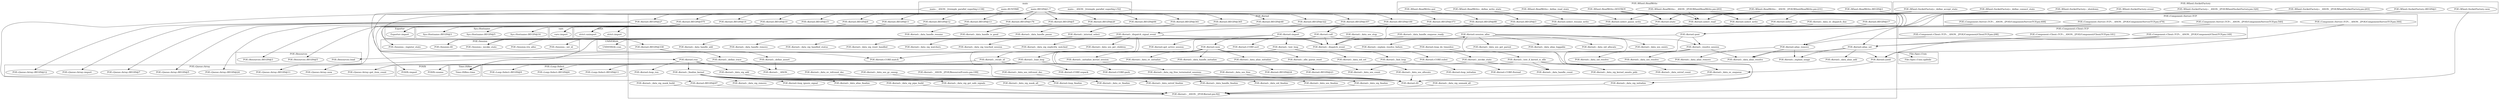 digraph {
graph [overlap=false]
subgraph cluster_strict {
	label="strict";
	"strict::import";
	"strict::unimport";
}
subgraph cluster_main {
	label="main";
	"main::RUNTIME";
	"main::__ANON__[t/simple_parallel_superbig.t:52]";
	"main::__ANON__[t/simple_parallel_superbig.t:138]";
	"main::BEGIN@1.7";
}
subgraph cluster_POE_Session {
	label="POE::Session";
	"POE::Session::_invoke_state";
	"POE::Session::ID";
	"POE::Session::_set_id";
	"POE::Session::try_alloc";
	"POE::Session::_register_state";
}
subgraph cluster_POE_Resources {
	label="POE::Resources";
	"POE::Resources::BEGIN@3";
	"POE::Resources::BEGIN@5";
	"POE::Resources::load";
}
subgraph cluster_POE_Wheel_ReadWrite {
	label="POE::Wheel::ReadWrite";
	"POE::Wheel::ReadWrite::__ANON__[POE/Wheel/ReadWrite.pm:231]";
	"POE::Wheel::ReadWrite::BEGIN@1";
	"POE::Wheel::ReadWrite::_define_write_state";
	"POE::Wheel::ReadWrite::__ANON__[POE/Wheel/ReadWrite.pm:293]";
	"POE::Wheel::ReadWrite::_define_read_state";
	"POE::Wheel::ReadWrite::put";
	"POE::Wheel::ReadWrite::DESTROY";
}
subgraph cluster_POE_Component_Client_TCP {
	label="POE::Component::Client::TCP";
	"POE::Component::Client::TCP::__ANON__[POE/Component/Client/TCP.pm:181]";
	"POE::Component::Client::TCP::__ANON__[POE/Component/Client/TCP.pm:149]";
	"POE::Component::Client::TCP::__ANON__[POE/Component/Client/TCP.pm:298]";
}
subgraph cluster_Time_HiRes {
	label="Time::HiRes";
	"Time::HiRes::time";
}
subgraph cluster_POE_Kernel {
	label="POE::Kernel";
	"POE::Kernel::_internal_select";
	"POE::Kernel::_define_assert";
	"POE::Kernel::_data_handle_initialize";
	"POE::Kernel::BEGIN@575";
	"POE::Kernel::BEGIN@13";
	"POE::Kernel::_invoke_state";
	"POE::Kernel::BEGIN@8";
	"POE::Kernel::BEGIN@17";
	"POE::Kernel::BEGIN@5";
	"POE::Kernel::BEGIN@10";
	"POE::Kernel::BEGIN@15";
	"POE::Kernel::_data_ses_finalize";
	"POE::Kernel::_data_sig_reset_handled";
	"POE::Kernel::yield";
	"POE::Kernel::_data_ses_get_parent";
	"POE::Kernel::_data_alias_initialize";
	"POE::Kernel::BEGIN@322";
	"POE::Kernel::run";
	"POE::Kernel::BEGIN@48";
	"POE::Kernel::_data_sig_remove";
	"POE::Kernel::BEGIN@14";
	"POE::Kernel::BEGIN@88";
	"POE::Kernel::_data_alias_loggable";
	"POE::Kernel::select_resume_write";
	"POE::Kernel::new";
	"POE::Kernel::BEGIN@27";
	"POE::Kernel::_data_sig_watchers";
	"POE::Kernel::__ANON__[POE/Resource/Events.pm:199]";
	"POE::Kernel::post";
	"POE::Kernel::_define_trace";
	"POE::Kernel::select_write";
	"POE::Kernel::BEGIN@3";
	"POE::Kernel::_data_sid_allocate";
	"POE::Kernel::BEGIN@338";
	"POE::Kernel::loop_ignore_signal";
	"POE::Kernel::_explain_usage";
	"POE::Kernel::_data_alias_add";
	"POE::Kernel::_data_ses_gc_sweep";
	"POE::Kernel::_find_loop";
	"POE::Kernel::ID";
	"POE::Kernel::_data_sig_touched_session";
	"POE::Kernel::__ANON__[POE/Kernel.pm:92]";
	"POE::Kernel::_data_sig_kernel_awaits_pids";
	"POE::Kernel::_data_handle_count";
	"POE::Kernel::get_active_session";
	"POE::Kernel::CORE:match";
	"POE::Kernel::CORE:unpack";
	"POE::Kernel::loop_do_timeslice";
	"POE::Kernel::alias_remove";
	"POE::Kernel::BEGIN@176";
	"POE::Kernel::_data_sig_initialize";
	"POE::Kernel::_data_alias_finalize";
	"POE::Kernel::_data_sig_mask_all";
	"POE::Kernel::state";
	"POE::Kernel::_data_sig_finalize";
	"POE::Kernel::select_pause_write";
	"POE::Kernel::BEGIN@11";
	"POE::Kernel::CORE:fteread";
	"POE::Kernel::_initialize_kernel_session";
	"POE::Kernel::_data_sig_get_safe_signals";
	"POE::Kernel::_dispatch_signal_event";
	"POE::Kernel::BEGIN@97";
	"POE::Kernel::loop_initialize";
	"POE::Kernel::loop_finalize";
	"POE::Kernel::_data_handle_enqueue_ready";
	"POE::Kernel::BEGIN@20";
	"POE::Kernel::CORE:sort";
	"POE::Kernel::_finalize_kernel";
	"POE::Kernel::_data_alias_remove";
	"POE::Kernel::_data_sig_pipe_build";
	"POE::Kernel::BEGIN@84";
	"POE::Kernel::_test_loop";
	"POE::Kernel::_data_ev_refcount_dec";
	"POE::Kernel::BEGIN@24";
	"POE::Kernel::_data_extref_count";
	"POE::Kernel::_data_ev_enqueue";
	"POE::Kernel::_data_sig_mask_build";
	"POE::Kernel::_idle_queue_reset";
	"POE::Kernel::_data_sid_set";
	"POE::Kernel::alias_set";
	"POE::Kernel::session_alloc";
	"POE::Kernel::_data_alias_resolve";
	"POE::Kernel::__ANON__";
	"POE::Kernel::_data_ses_exists";
	"POE::Kernel::call";
	"POE::Kernel::_recalc_id";
	"POE::Kernel::BEGIN@100";
	"POE::Kernel::CORE:pack";
	"POE::Kernel::BEGIN@357";
	"POE::Kernel::loop_run";
	"POE::Kernel::_data_ses_free";
	"POE::Kernel::_data_ses_allocate";
	"POE::Kernel::_resolve_session";
	"POE::Kernel::_data_ev_dispatch_due";
	"POE::Kernel::_load_loop";
	"POE::Kernel::_data_sig_unmask_all";
	"POE::Kernel::select_read";
	"POE::Kernel::_test_if_kernel_is_idle";
	"POE::Kernel::_data_handle_add";
	"POE::Kernel::_data_ses_stop";
	"POE::Kernel::_data_ev_finalize";
	"POE::Kernel::_data_ses_count";
	"POE::Kernel::_data_handle_remove";
	"POE::Kernel::_data_sig_explicitly_watched";
	"POE::Kernel::import";
	"POE::Kernel::_data_handle_resume";
	"POE::Kernel::_data_sig_free_terminated_sessions";
	"POE::Kernel::BEGIN@23";
	"POE::Kernel::BEGIN@12";
	"POE::Kernel::CORE:subst";
	"POE::Kernel::select";
	"POE::Kernel::_explain_resolve_failure";
	"POE::Kernel::_data_ev_initialize";
	"POE::Kernel::BEGIN@341";
	"POE::Kernel::_data_handle_is_good";
	"POE::Kernel::_dispatch_event";
	"POE::Kernel::_data_ses_resolve";
	"POE::Kernel::_data_extref_finalize";
	"POE::Kernel::_data_handle_finalize";
	"POE::Kernel::BEGIN@373";
	"POE::Kernel::_data_ses_refcount_dec";
	"POE::Kernel::_data_sig_add";
	"POE::Kernel::_data_sid_finalize";
	"POE::Kernel::BEGIN@365";
	"POE::Kernel::_data_ses_get_children";
	"POE::Kernel::_data_handle_pause";
	"POE::Kernel::_data_sig_handled_status";
	"POE::Kernel::_data_sid_resolve";
}
subgraph cluster_vars {
	label="vars";
	"vars::import";
}
subgraph cluster_POE_Loop_Select {
	label="POE::Loop::Select";
	"POE::Loop::Select::BEGIN@11";
	"POE::Loop::Select::BEGIN@6";
	"POE::Loop::Select::BEGIN@9";
}
subgraph cluster_POE_Queue_Array {
	label="POE::Queue::Array";
	"POE::Queue::Array::BEGIN@5";
	"POE::Queue::Array::get_item_count";
	"POE::Queue::Array::new";
	"POE::Queue::Array::BEGIN@24";
	"POE::Queue::Array::BEGIN@11";
	"POE::Queue::Array::BEGIN@12";
	"POE::Queue::Array::import";
	"POE::Queue::Array::BEGIN@7";
}
subgraph cluster_POSIX {
	label="POSIX";
	"POSIX::uname";
	"POSIX::import";
}
subgraph cluster_POE_Wheel_SocketFactory {
	label="POE::Wheel::SocketFactory";
	"POE::Wheel::SocketFactory::new";
	"POE::Wheel::SocketFactory::_shutdown";
	"POE::Wheel::SocketFactory::__ANON__[POE/Wheel/SocketFactory.pm:320]";
	"POE::Wheel::SocketFactory::_define_connect_state";
	"POE::Wheel::SocketFactory::_define_accept_state";
	"POE::Wheel::SocketFactory::event";
	"POE::Wheel::SocketFactory::__ANON__[POE/Wheel/SocketFactory.pm:203]";
	"POE::Wheel::SocketFactory::BEGIN@1";
}
subgraph cluster_UNIVERSAL {
	label="UNIVERSAL";
	"UNIVERSAL::can";
}
subgraph cluster_POE_Component_Server_TCP {
	label="POE::Component::Server::TCP";
	"POE::Component::Server::TCP::__ANON__[POE/Component/Server/TCP.pm:479]";
	"POE::Component::Server::TCP::__ANON__[POE/Component/Server/TCP.pm:408]";
	"POE::Component::Server::TCP::__ANON__[POE/Component/Server/TCP.pm:364]";
	"POE::Component::Server::TCP::__ANON__[POE/Component/Server/TCP.pm:540]";
}
subgraph cluster_Exporter {
	label="Exporter";
	"Exporter::import";
}
subgraph cluster_Sys_Hostname {
	label="Sys::Hostname";
	"Sys::Hostname::BEGIN@16";
	"Sys::Hostname::BEGIN@5";
	"Sys::Hostname::BEGIN@3";
}
subgraph cluster_File_Spec_Unix {
	label="File::Spec::Unix";
	"File::Spec::Unix::splitdir";
}
"POE::Kernel::alias_set" -> "POE::Kernel::_data_alias_resolve";
"POE::Kernel::alias_remove" -> "POE::Kernel::_data_alias_resolve";
"POE::Kernel::_resolve_session" -> "POE::Kernel::_data_alias_resolve";
"POE::Kernel::session_alloc" -> "POE::Kernel::_data_ses_exists";
"POE::Kernel::_define_trace" -> "POE::Kernel::__ANON__";
"POE::Kernel::_define_assert" -> "POE::Kernel::__ANON__";
"POE::Component::Client::TCP::__ANON__[POE/Component/Client/TCP.pm:181]" -> "POE::Kernel::alias_set";
"POE::Component::Client::TCP::__ANON__[POE/Component/Client/TCP.pm:149]" -> "POE::Kernel::alias_set";
"POE::Component::Server::TCP::__ANON__[POE/Component/Server/TCP.pm:479]" -> "POE::Kernel::alias_set";
"POE::Session::try_alloc" -> "POE::Kernel::session_alloc";
"POE::Kernel::_load_loop" -> "POE::Loop::Select::BEGIN@11";
"POE::Kernel::BEGIN@27" -> "POE::Queue::Array::BEGIN@11";
"POE::Kernel::new" -> "POE::Kernel::_data_sid_set";
"POE::Kernel::new" -> "POE::Kernel::_idle_queue_reset";
"POE::Kernel::import" -> "POE::Kernel::_test_loop";
"POE::Kernel::_load_loop" -> "POE::Kernel::BEGIN@24";
"POE::Kernel::_test_if_kernel_is_idle" -> "POE::Kernel::_data_extref_count";
"POE::Kernel::_test_if_kernel_is_idle" -> "POE::Kernel::_data_ev_enqueue";
"POE::Kernel::session_alloc" -> "POE::Kernel::_data_ev_enqueue";
"POE::Kernel::post" -> "POE::Kernel::_data_ev_enqueue";
"POE::Kernel::_invoke_state" -> "POE::Kernel::_data_ev_enqueue";
"POE::Kernel::yield" -> "POE::Kernel::_data_ev_enqueue";
"POE::Kernel::_internal_select" -> "POE::Kernel::_data_handle_add";
"POE::Kernel::loop_do_timeslice" -> "POE::Kernel::_test_if_kernel_is_idle";
"POE::Kernel::import" -> "UNIVERSAL::can";
"POE::Kernel::_finalize_kernel" -> "POE::Kernel::_data_ev_finalize";
"POE::Wheel::SocketFactory::event" -> "POE::Kernel::select_read";
"POE::Wheel::ReadWrite::__ANON__[POE/Wheel/ReadWrite.pm:293]" -> "POE::Kernel::select_read";
"POE::Wheel::ReadWrite::_define_read_state" -> "POE::Kernel::select_read";
"POE::Wheel::SocketFactory::_define_accept_state" -> "POE::Kernel::select_read";
"POE::Wheel::ReadWrite::DESTROY" -> "POE::Kernel::select_read";
"POE::Kernel::_test_if_kernel_is_idle" -> "POE::Queue::Array::get_item_count";
"POE::Kernel::_invoke_state" -> "POE::Queue::Array::get_item_count";
"POE::Kernel::run" -> "POE::Kernel::loop_run";
"POE::Kernel::session_alloc" -> "POE::Kernel::_data_ses_allocate";
"POE::Kernel::_initialize_kernel_session" -> "POE::Kernel::_data_ses_allocate";
"POE::Kernel::session_alloc" -> "POE::Session::ID";
"POE::Kernel::_internal_select" -> "POE::Session::ID";
"POE::Kernel::call" -> "POE::Kernel::_resolve_session";
"POE::Kernel::post" -> "POE::Kernel::_resolve_session";
"POE::Kernel::_test_loop" -> "POE::Kernel::_load_loop";
"POE::Kernel::new" -> "POE::Kernel::_recalc_id";
"POE::Wheel::ReadWrite::__ANON__[POE/Wheel/ReadWrite.pm:231]" -> "POE::Kernel::call";
"POE::Wheel::SocketFactory::__ANON__[POE/Wheel/SocketFactory.pm:203]" -> "POE::Kernel::call";
"POE::Component::Server::TCP::__ANON__[POE/Component/Server/TCP.pm:408]" -> "POE::Kernel::call";
"POE::Wheel::ReadWrite::__ANON__[POE/Wheel/ReadWrite.pm:293]" -> "POE::Kernel::call";
"POE::Wheel::SocketFactory::__ANON__[POE/Wheel/SocketFactory.pm:320]" -> "POE::Kernel::call";
"POE::Kernel::_recalc_id" -> "POE::Kernel::CORE:pack";
"main::BEGIN@1.7" -> "POE::Kernel::BEGIN@100";
"POE::Kernel::BEGIN@20" -> "vars::import";
"POE::Kernel::BEGIN@5" -> "vars::import";
"POE::Kernel::BEGIN@176" -> "vars::import";
"main::BEGIN@1.7" -> "POE::Kernel::BEGIN@357";
"POE::Wheel::SocketFactory::_shutdown" -> "POE::Kernel::select";
"POE::Kernel::_load_loop" -> "POE::Loop::Select::BEGIN@6";
"POE::Kernel::_test_loop" -> "POE::Kernel::CORE:subst";
"POE::Kernel::BEGIN@27" -> "POE::Queue::Array::BEGIN@24";
"POE::Kernel::_internal_select" -> "POE::Kernel::_data_handle_remove";
"POE::Kernel::_dispatch_signal_event" -> "POE::Kernel::_data_sig_explicitly_watched";
"POE::Kernel::select_resume_write" -> "POE::Kernel::_data_handle_resume";
"main::BEGIN@1.7" -> "POE::Kernel::import";
"POE::Wheel::SocketFactory::BEGIN@1" -> "POE::Kernel::import";
"POE::Kernel::BEGIN@17" -> "POE::Kernel::import";
"POE::Wheel::ReadWrite::BEGIN@1" -> "POE::Kernel::import";
"POE::Kernel::_dispatch_signal_event" -> "POE::Kernel::_data_sig_free_terminated_sessions";
"POE::Kernel::_test_loop" -> "File::Spec::Unix::splitdir";
"main::BEGIN@1.7" -> "POE::Kernel::BEGIN@12";
"POE::Kernel::_load_loop" -> "POE::Kernel::BEGIN@23";
"POE::Kernel::_load_loop" -> "POE::Loop::Select::BEGIN@9";
"POE::Kernel::run" -> "POE::Kernel::_data_ses_count";
"POE::Kernel::_test_if_kernel_is_idle" -> "POE::Kernel::_data_ses_count";
"POE::Kernel::select_pause_write" -> "POE::Kernel::_data_handle_pause";
"POE::Kernel::_dispatch_signal_event" -> "POE::Kernel::_data_sig_handled_status";
"POE::Kernel::_resolve_session" -> "POE::Kernel::_data_sid_resolve";
"POE::Kernel::call" -> "POE::Session::_invoke_state";
"POE::Kernel::_dispatch_event" -> "POE::Session::_invoke_state";
"POE::Kernel::BEGIN@27" -> "POE::Queue::Array::BEGIN@7";
"POE::Kernel::state" -> "POE::Session::_register_state";
"POE::Kernel::_finalize_kernel" -> "POE::Kernel::_data_sid_finalize";
"POE::Kernel::run" -> "POE::Kernel::_data_sig_add";
"main::BEGIN@1.7" -> "POE::Kernel::BEGIN@365";
"POE::Kernel::_dispatch_signal_event" -> "POE::Kernel::_data_ses_get_children";
"POE::Kernel::call" -> "POE::Kernel::_dispatch_event";
"POE::Kernel::_dispatch_signal_event" -> "POE::Kernel::_dispatch_event";
"POE::Kernel::_data_handle_enqueue_ready" -> "POE::Kernel::_dispatch_event";
"POE::Kernel::session_alloc" -> "POE::Kernel::_dispatch_event";
"POE::Kernel::_data_ses_stop" -> "POE::Kernel::_dispatch_event";
"POE::Kernel::_data_ev_dispatch_due" -> "POE::Kernel::_dispatch_event";
"POE::Kernel::new" -> "POE::Resources::load";
"POE::Kernel::_finalize_kernel" -> "POE::Kernel::_data_extref_finalize";
"POE::Kernel::_resolve_session" -> "POE::Kernel::_data_ses_resolve";
"main::BEGIN@1.7" -> "POE::Kernel::BEGIN@373";
"POE::Kernel::_finalize_kernel" -> "POE::Kernel::_data_handle_finalize";
"POE::Kernel::post" -> "POE::Kernel::_explain_resolve_failure";
"POE::Kernel::new" -> "POE::Kernel::_data_ev_initialize";
"POE::Kernel::select_pause_write" -> "POE::Kernel::_data_handle_is_good";
"POE::Kernel::select_resume_write" -> "POE::Kernel::_data_handle_is_good";
"main::BEGIN@1.7" -> "POE::Kernel::BEGIN@341";
"main::BEGIN@1.7" -> "POE::Kernel::BEGIN@48";
"POE::Kernel::_finalize_kernel" -> "POE::Kernel::_data_sig_remove";
"main::BEGIN@1.7" -> "POE::Kernel::BEGIN@14";
"POE::Kernel::BEGIN@13" -> "Sys::Hostname::BEGIN@5";
"POE::Kernel::session_alloc" -> "POE::Kernel::_data_ses_get_parent";
"main::BEGIN@1.7" -> "POE::Kernel::BEGIN@322";
"POE::Kernel::new" -> "POE::Kernel::_data_alias_initialize";
"main::RUNTIME" -> "POE::Kernel::run";
"POE::Kernel::BEGIN@365" -> "strict::unimport";
"POE::Kernel::BEGIN@88" -> "strict::unimport";
"POE::Kernel::BEGIN@100" -> "strict::unimport";
"POE::Kernel::BEGIN@341" -> "strict::unimport";
"POE::Kernel::BEGIN@357" -> "strict::unimport";
"POE::Kernel::BEGIN@373" -> "strict::unimport";
"POE::Kernel::BEGIN@322" -> "strict::unimport";
"POE::Kernel::BEGIN@48" -> "strict::unimport";
"main::BEGIN@1.7" -> "POE::Kernel::BEGIN@5";
"POE::Kernel::_recalc_id" -> "POSIX::uname";
"main::BEGIN@1.7" -> "POE::Kernel::BEGIN@15";
"main::BEGIN@1.7" -> "POE::Kernel::BEGIN@10";
"POE::Kernel::_finalize_kernel" -> "POE::Kernel::_data_ses_finalize";
"POE::Kernel::_dispatch_signal_event" -> "POE::Kernel::_data_sig_reset_handled";
"POE::Component::Server::TCP::__ANON__[POE/Component/Server/TCP.pm:364]" -> "POE::Kernel::yield";
"main::__ANON__[t/simple_parallel_superbig.t:138]" -> "POE::Kernel::yield";
"POE::Component::Client::TCP::__ANON__[POE/Component/Client/TCP.pm:149]" -> "POE::Kernel::yield";
"POE::Kernel::BEGIN@575" -> "POE::Resources::BEGIN@3";
"POE::Kernel::select_read" -> "POE::Kernel::_internal_select";
"POE::Kernel::select_write" -> "POE::Kernel::_internal_select";
"POE::Kernel::select" -> "POE::Kernel::_internal_select";
"main::BEGIN@1.7" -> "POE::Kernel::BEGIN@13";
"POE::Kernel::new" -> "POE::Kernel::_data_handle_initialize";
"main::BEGIN@1.7" -> "POE::Kernel::BEGIN@575";
"POE::Kernel::BEGIN@338" -> "POE::Kernel::_define_assert";
"POE::Kernel::_dispatch_event" -> "POE::Kernel::_invoke_state";
"main::BEGIN@1.7" -> "POE::Kernel::BEGIN@8";
"POE::Kernel::BEGIN@27" -> "POE::Queue::Array::BEGIN@12";
"POE::Kernel::BEGIN@575" -> "POE::Resources::BEGIN@5";
"POE::Kernel::BEGIN@27" -> "POE::Queue::Array::import";
"POE::Kernel::_test_loop" -> "POE::Kernel::_find_loop";
"POE::Kernel::BEGIN@97" -> "POE::Kernel::__ANON__[POE/Kernel.pm:92]";
"POE::Kernel::_data_sig_initialize" -> "POE::Kernel::__ANON__[POE/Kernel.pm:92]";
"POE::Kernel::_data_sig_unmask_all" -> "POE::Kernel::__ANON__[POE/Kernel.pm:92]";
"POE::Kernel::_data_sig_mask_build" -> "POE::Kernel::__ANON__[POE/Kernel.pm:92]";
"POE::Wheel::SocketFactory::new" -> "POE::Kernel::__ANON__[POE/Kernel.pm:92]";
"POE::Kernel::_data_sig_pipe_build" -> "POE::Kernel::__ANON__[POE/Kernel.pm:92]";
"POE::Kernel::_data_sig_finalize" -> "POE::Kernel::__ANON__[POE/Kernel.pm:92]";
"POE::Kernel::_data_sig_mask_all" -> "POE::Kernel::__ANON__[POE/Kernel.pm:92]";
"POE::Kernel::_dispatch_signal_event" -> "POE::Kernel::_data_sig_touched_session";
"POE::Kernel::__ANON__[POE/Resource/Events.pm:199]" -> "POE::Kernel::ID";
"POE::Kernel::_data_ses_allocate" -> "POE::Kernel::ID";
"POE::Kernel::_data_ses_free" -> "POE::Kernel::ID";
"POE::Kernel::_data_ses_gc_sweep" -> "POE::Kernel::ID";
"POE::Kernel::_data_sig_free_terminated_sessions" -> "POE::Kernel::ID";
"POE::Kernel::_dispatch_signal_event" -> "POE::Kernel::ID";
"POE::Kernel::_data_ev_refcount_dec" -> "POE::Kernel::ID";
"POE::Kernel::_data_sig_add" -> "POE::Kernel::ID";
"POE::Kernel::_data_ses_refcount_dec" -> "POE::Kernel::ID";
"POE::Kernel::_finalize_kernel" -> "POE::Kernel::ID";
"POE::Kernel::_data_ev_enqueue" -> "POE::Kernel::ID";
"POE::Kernel::session_alloc" -> "POE::Kernel::ID";
"POE::Kernel::_data_ses_stop" -> "POE::Kernel::get_active_session";
"POE::Kernel::_test_if_kernel_is_idle" -> "POE::Kernel::_data_handle_count";
"POE::Kernel::_invoke_state" -> "POE::Kernel::_data_handle_count";
"POE::Kernel::_test_if_kernel_is_idle" -> "POE::Kernel::_data_sig_kernel_awaits_pids";
"POE::Kernel::session_alloc" -> "POE::Session::_set_id";
"main::BEGIN@1.7" -> "POE::Kernel::BEGIN@3";
"POE::Kernel::BEGIN@13" -> "Sys::Hostname::BEGIN@16";
"POE::Kernel::_finalize_kernel" -> "POE::Kernel::loop_ignore_signal";
"main::BEGIN@1.7" -> "POE::Kernel::BEGIN@338";
"POE::Kernel::session_alloc" -> "POE::Kernel::_data_sid_allocate";
"POE::Kernel::_dispatch_signal_event" -> "Time::HiRes::time";
"POE::Kernel::_recalc_id" -> "Time::HiRes::time";
"POE::Kernel::call" -> "Time::HiRes::time";
"POE::Kernel::session_alloc" -> "Time::HiRes::time";
"POE::Kernel::_load_loop" -> "Time::HiRes::time";
"POE::Kernel::alias_set" -> "POE::Kernel::_explain_usage";
"POE::Kernel::alias_remove" -> "POE::Kernel::_explain_usage";
"POE::Kernel::alias_set" -> "POE::Kernel::_data_alias_add";
"POE::Kernel::_dispatch_signal_event" -> "POE::Kernel::_data_sig_watchers";
"POE::Kernel::BEGIN@338" -> "POE::Kernel::_define_trace";
"main::__ANON__[t/simple_parallel_superbig.t:52]" -> "POE::Kernel::post";
"POE::Wheel::ReadWrite::DESTROY" -> "POE::Kernel::select_write";
"POE::Wheel::SocketFactory::_define_connect_state" -> "POE::Kernel::select_write";
"POE::Wheel::SocketFactory::event" -> "POE::Kernel::select_write";
"POE::Wheel::ReadWrite::_define_write_state" -> "POE::Kernel::select_write";
"POE::Kernel::BEGIN@12" -> "Exporter::import";
"POE::Kernel::BEGIN@11" -> "Exporter::import";
"POE::Kernel::BEGIN@13" -> "Exporter::import";
"POE::Kernel::BEGIN@8" -> "Exporter::import";
"main::BEGIN@1.7" -> "POE::Kernel::BEGIN@88";
"POE::Kernel::session_alloc" -> "POE::Kernel::_data_alias_loggable";
"main::BEGIN@1.7" -> "POE::Kernel::BEGIN@27";
"POE::Kernel::import" -> "POE::Kernel::new";
"POE::Wheel::ReadWrite::put" -> "POE::Kernel::select_resume_write";
"POE::Kernel::_finalize_kernel" -> "POE::Kernel::_data_alias_finalize";
"POE::Wheel::ReadWrite::_define_write_state" -> "POE::Kernel::select_pause_write";
"POE::Wheel::ReadWrite::__ANON__[POE/Wheel/ReadWrite.pm:231]" -> "POE::Kernel::select_pause_write";
"POE::Kernel::_finalize_kernel" -> "POE::Kernel::_data_sig_finalize";
"POE::Wheel::ReadWrite::_define_write_state" -> "POE::Kernel::state";
"POE::Wheel::SocketFactory::_define_connect_state" -> "POE::Kernel::state";
"POE::Wheel::SocketFactory::_shutdown" -> "POE::Kernel::state";
"POE::Wheel::SocketFactory::_define_accept_state" -> "POE::Kernel::state";
"POE::Wheel::ReadWrite::_define_read_state" -> "POE::Kernel::state";
"POE::Wheel::ReadWrite::DESTROY" -> "POE::Kernel::state";
"main::BEGIN@1.7" -> "POE::Kernel::BEGIN@11";
"POE::Kernel::new" -> "POE::Kernel::_data_sig_initialize";
"POE::Kernel::BEGIN@13" -> "Sys::Hostname::BEGIN@3";
"main::BEGIN@1.7" -> "POE::Kernel::BEGIN@176";
"POE::Kernel::BEGIN@338" -> "POE::Kernel::CORE:match";
"POE::Kernel::_test_loop" -> "POE::Kernel::CORE:match";
"POE::Kernel::_recalc_id" -> "POE::Kernel::CORE:unpack";
"POE::Kernel::BEGIN@3" -> "strict::import";
"POE::Component::Client::TCP::__ANON__[POE/Component/Client/TCP.pm:298]" -> "POE::Kernel::alias_remove";
"POE::Component::Server::TCP::__ANON__[POE/Component/Server/TCP.pm:540]" -> "POE::Kernel::alias_remove";
"main::BEGIN@1.7" -> "POE::Kernel::BEGIN@84";
"main::BEGIN@1.7" -> "POE::Kernel::BEGIN@20";
"POE::Kernel::BEGIN@10" -> "POSIX::import";
"POE::Kernel::BEGIN@27" -> "POE::Queue::Array::BEGIN@5";
"POE::Kernel::new" -> "POE::Queue::Array::new";
"POE::Kernel::import" -> "POE::Kernel::CORE:sort";
"POE::Kernel::alias_remove" -> "POE::Kernel::_data_alias_remove";
"POE::Kernel::run" -> "POE::Kernel::_finalize_kernel";
"POE::Kernel::_initialize_kernel_session" -> "POE::Kernel::loop_initialize";
"POE::Kernel::_finalize_kernel" -> "POE::Kernel::loop_finalize";
"POE::Kernel::new" -> "POE::Kernel::_initialize_kernel_session";
"POE::Kernel::_find_loop" -> "POE::Kernel::CORE:fteread";
"main::BEGIN@1.7" -> "POE::Kernel::BEGIN@97";
"POE::Kernel::_finalize_kernel" -> "POE::Kernel::_data_sig_get_safe_signals";
"POE::Kernel::_data_ev_dispatch_due" -> "POE::Kernel::_dispatch_signal_event";
}
